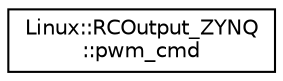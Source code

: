 digraph "Graphical Class Hierarchy"
{
 // INTERACTIVE_SVG=YES
  edge [fontname="Helvetica",fontsize="10",labelfontname="Helvetica",labelfontsize="10"];
  node [fontname="Helvetica",fontsize="10",shape=record];
  rankdir="LR";
  Node1 [label="Linux::RCOutput_ZYNQ\l::pwm_cmd",height=0.2,width=0.4,color="black", fillcolor="white", style="filled",URL="$structLinux_1_1RCOutput__ZYNQ_1_1pwm__cmd.html"];
}
